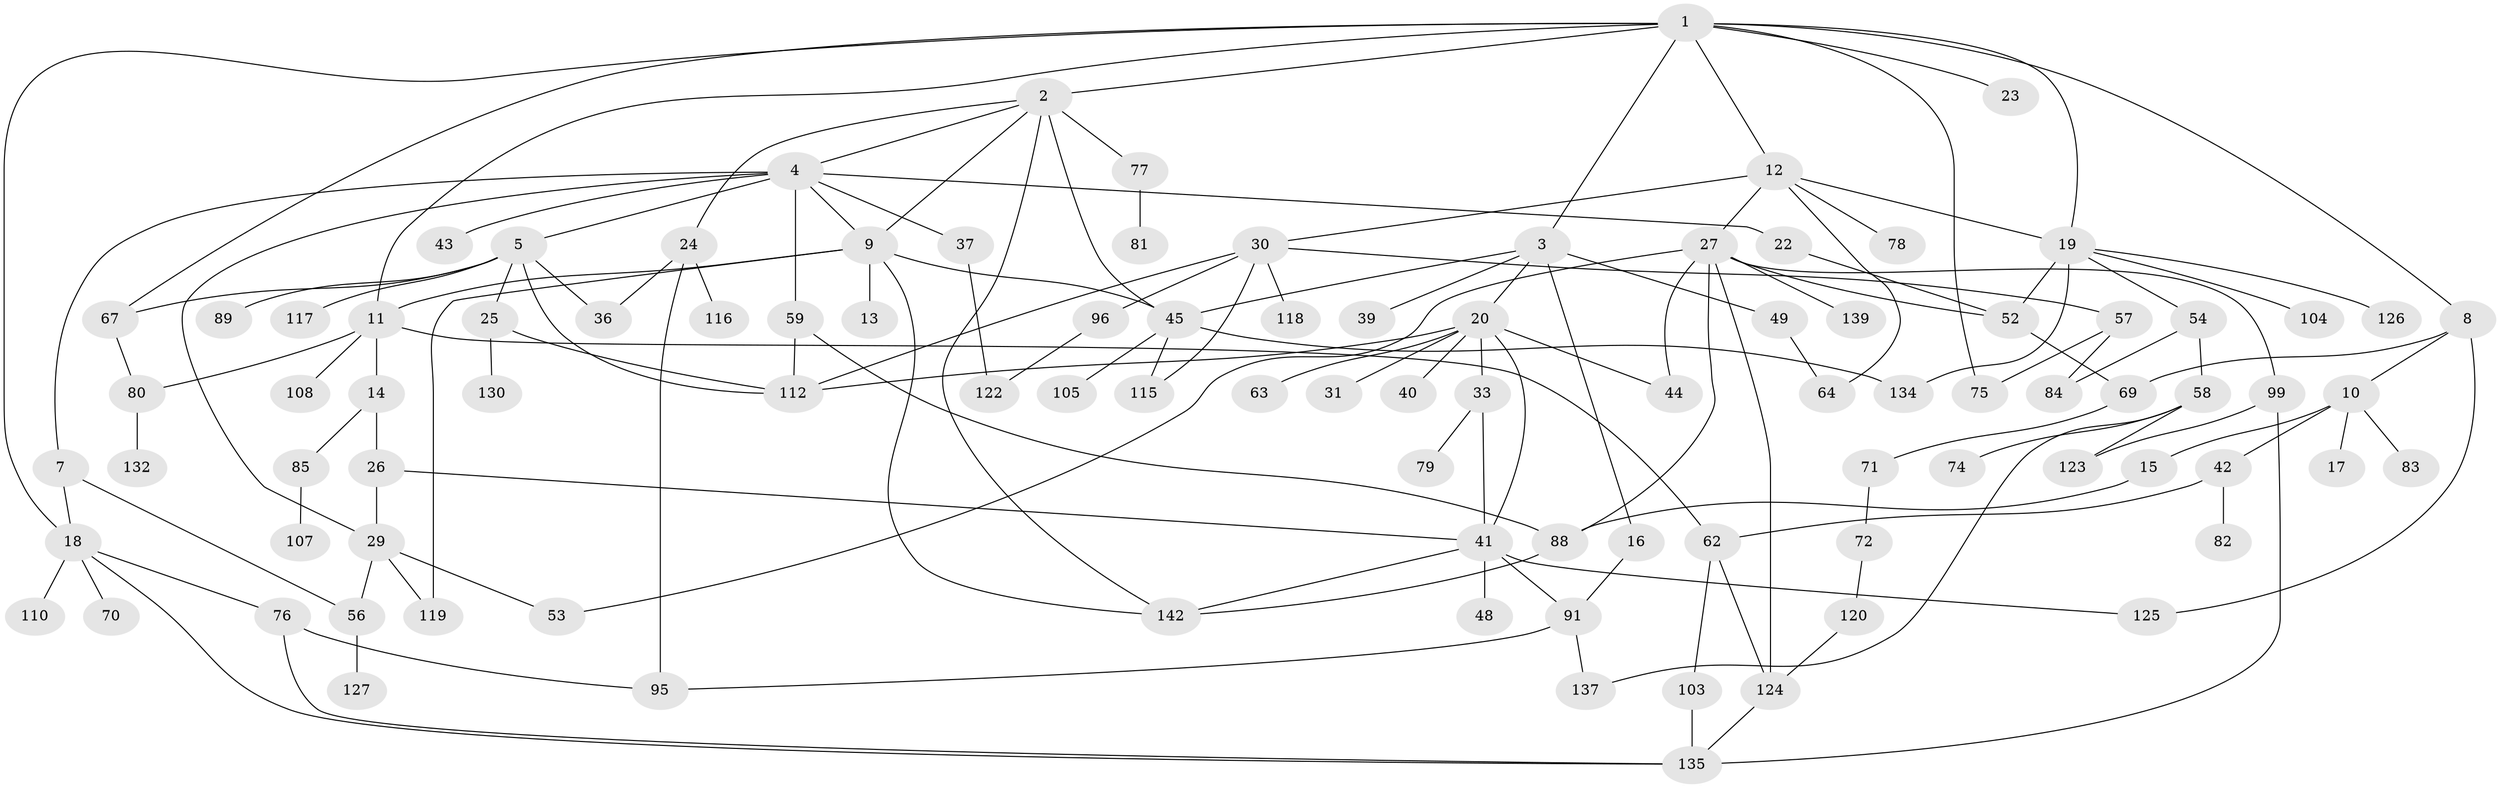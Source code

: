// original degree distribution, {7: 0.007042253521126761, 6: 0.04225352112676056, 4: 0.1267605633802817, 8: 0.007042253521126761, 3: 0.21830985915492956, 5: 0.06338028169014084, 1: 0.24647887323943662, 2: 0.2887323943661972}
// Generated by graph-tools (version 1.1) at 2025/10/02/27/25 16:10:52]
// undirected, 99 vertices, 145 edges
graph export_dot {
graph [start="1"]
  node [color=gray90,style=filled];
  1 [super="+66"];
  2 [super="+138"];
  3 [super="+6"];
  4 [super="+34"];
  5 [super="+61"];
  7;
  8 [super="+32"];
  9 [super="+136"];
  10;
  11 [super="+55"];
  12 [super="+60"];
  13;
  14;
  15;
  16 [super="+51"];
  17;
  18 [super="+28"];
  19 [super="+38"];
  20 [super="+21"];
  22;
  23 [super="+141"];
  24;
  25 [super="+111"];
  26 [super="+86"];
  27 [super="+68"];
  29 [super="+35"];
  30 [super="+73"];
  31 [super="+113"];
  33 [super="+50"];
  36 [super="+100"];
  37;
  39;
  40 [super="+46"];
  41 [super="+47"];
  42;
  43;
  44;
  45 [super="+97"];
  48;
  49 [super="+65"];
  52 [super="+102"];
  53;
  54;
  56;
  57 [super="+93"];
  58 [super="+114"];
  59;
  62 [super="+87"];
  63 [super="+133"];
  64 [super="+92"];
  67;
  69;
  70;
  71 [super="+94"];
  72;
  74;
  75;
  76;
  77;
  78;
  79;
  80 [super="+90"];
  81 [super="+101"];
  82;
  83;
  84;
  85;
  88 [super="+128"];
  89;
  91 [super="+98"];
  95 [super="+106"];
  96;
  99 [super="+109"];
  103;
  104;
  105;
  107;
  108;
  110;
  112 [super="+121"];
  115;
  116;
  117;
  118;
  119;
  120 [super="+129"];
  122 [super="+131"];
  123;
  124;
  125;
  126;
  127;
  130;
  132;
  134;
  135 [super="+140"];
  137;
  139;
  142;
  1 -- 2;
  1 -- 3;
  1 -- 8;
  1 -- 12;
  1 -- 23;
  1 -- 19;
  1 -- 67;
  1 -- 75;
  1 -- 11;
  1 -- 18;
  2 -- 4;
  2 -- 24;
  2 -- 77;
  2 -- 142;
  2 -- 9;
  2 -- 45;
  3 -- 45;
  3 -- 49;
  3 -- 16;
  3 -- 20;
  3 -- 39;
  4 -- 5;
  4 -- 7;
  4 -- 9;
  4 -- 22;
  4 -- 29;
  4 -- 43;
  4 -- 59;
  4 -- 37;
  5 -- 25;
  5 -- 117;
  5 -- 112;
  5 -- 67;
  5 -- 89;
  5 -- 36;
  7 -- 18;
  7 -- 56;
  8 -- 10;
  8 -- 125;
  8 -- 69;
  9 -- 11;
  9 -- 13;
  9 -- 119;
  9 -- 142;
  9 -- 45;
  10 -- 15;
  10 -- 17;
  10 -- 42;
  10 -- 83;
  11 -- 14;
  11 -- 80;
  11 -- 108;
  11 -- 62;
  12 -- 19;
  12 -- 27;
  12 -- 30;
  12 -- 78;
  12 -- 64;
  14 -- 26;
  14 -- 85;
  15 -- 88;
  16 -- 91;
  18 -- 76;
  18 -- 110;
  18 -- 70;
  18 -- 135;
  19 -- 54;
  19 -- 126;
  19 -- 104;
  19 -- 134;
  19 -- 52;
  20 -- 41;
  20 -- 112;
  20 -- 63 [weight=2];
  20 -- 33;
  20 -- 40;
  20 -- 44;
  20 -- 31;
  22 -- 52;
  24 -- 36;
  24 -- 95;
  24 -- 116;
  25 -- 130;
  25 -- 112;
  26 -- 41;
  26 -- 29;
  27 -- 44;
  27 -- 99;
  27 -- 139;
  27 -- 124;
  27 -- 53;
  27 -- 88;
  27 -- 52;
  29 -- 56;
  29 -- 53;
  29 -- 119;
  30 -- 57;
  30 -- 118;
  30 -- 96;
  30 -- 115;
  30 -- 112;
  33 -- 41;
  33 -- 79;
  37 -- 122;
  41 -- 91;
  41 -- 125;
  41 -- 48;
  41 -- 142;
  42 -- 62;
  42 -- 82;
  45 -- 115;
  45 -- 105;
  45 -- 134;
  49 -- 64;
  52 -- 69;
  54 -- 58;
  54 -- 84;
  56 -- 127;
  57 -- 75;
  57 -- 84;
  58 -- 74;
  58 -- 137;
  58 -- 123;
  59 -- 88;
  59 -- 112;
  62 -- 124;
  62 -- 103;
  67 -- 80;
  69 -- 71;
  71 -- 72;
  72 -- 120;
  76 -- 135;
  76 -- 95;
  77 -- 81;
  80 -- 132;
  85 -- 107;
  88 -- 142;
  91 -- 137;
  91 -- 95;
  96 -- 122;
  99 -- 123;
  99 -- 135;
  103 -- 135;
  120 -- 124;
  124 -- 135;
}
